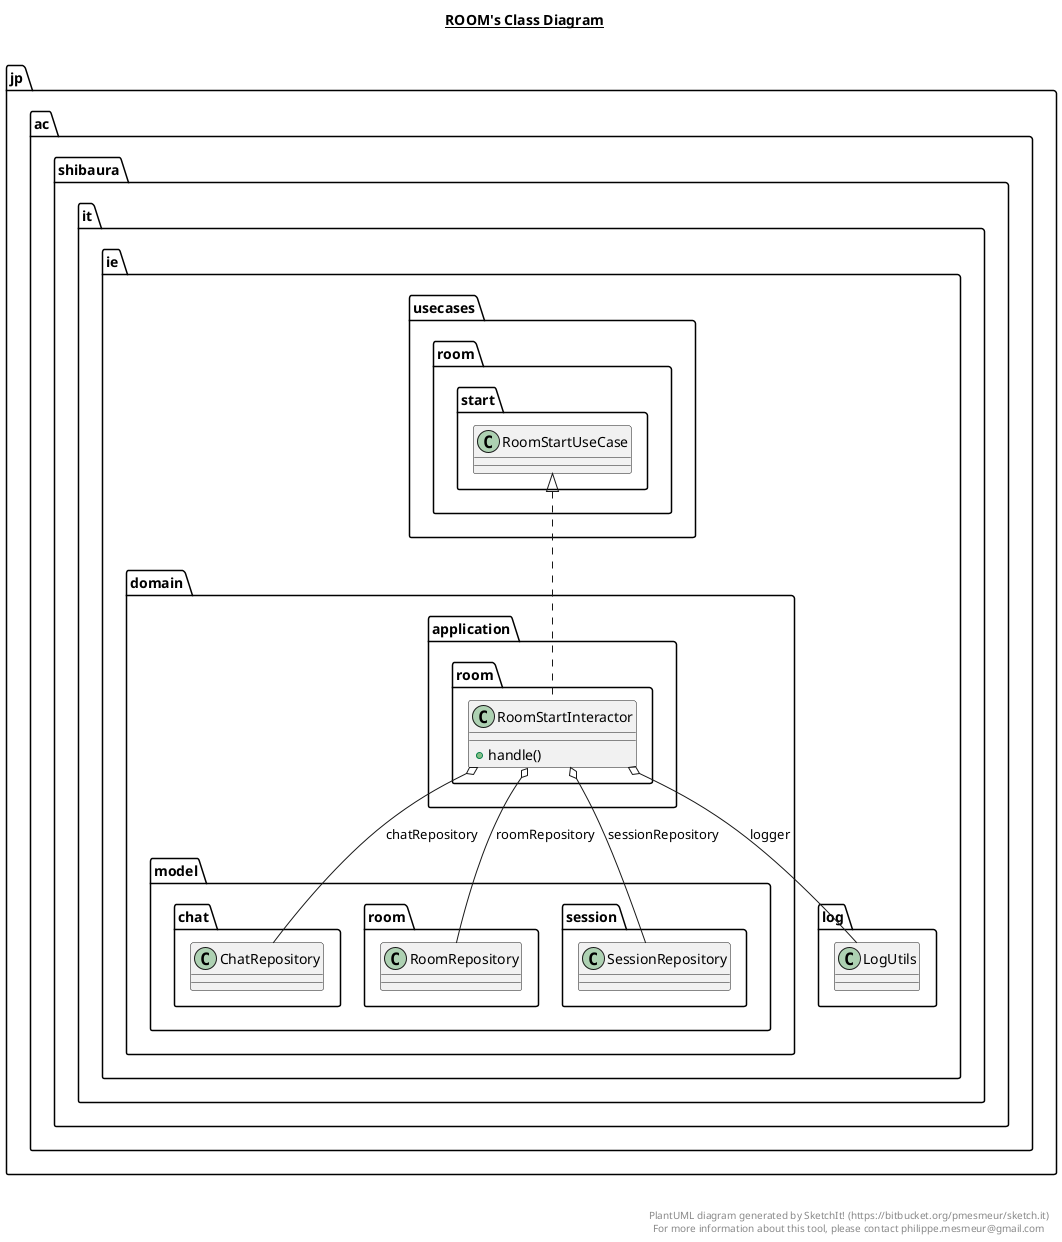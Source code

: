 @startuml

title __ROOM's Class Diagram__\n

  namespace jp.ac.shibaura.it.ie {
    namespace domain.application.room {
      class jp.ac.shibaura.it.ie.domain.application.room.RoomStartInteractor {
          + handle()
      }
    }
  }
  

  jp.ac.shibaura.it.ie.domain.application.room.RoomStartInteractor .up.|> jp.ac.shibaura.it.ie.usecases.room.start.RoomStartUseCase
  jp.ac.shibaura.it.ie.domain.application.room.RoomStartInteractor o-- jp.ac.shibaura.it.ie.domain.model.chat.ChatRepository : chatRepository
  jp.ac.shibaura.it.ie.domain.application.room.RoomStartInteractor o-- jp.ac.shibaura.it.ie.log.LogUtils : logger
  jp.ac.shibaura.it.ie.domain.application.room.RoomStartInteractor o-- jp.ac.shibaura.it.ie.domain.model.room.RoomRepository : roomRepository
  jp.ac.shibaura.it.ie.domain.application.room.RoomStartInteractor o-- jp.ac.shibaura.it.ie.domain.model.session.SessionRepository : sessionRepository


right footer


PlantUML diagram generated by SketchIt! (https://bitbucket.org/pmesmeur/sketch.it)
For more information about this tool, please contact philippe.mesmeur@gmail.com
endfooter

@enduml
